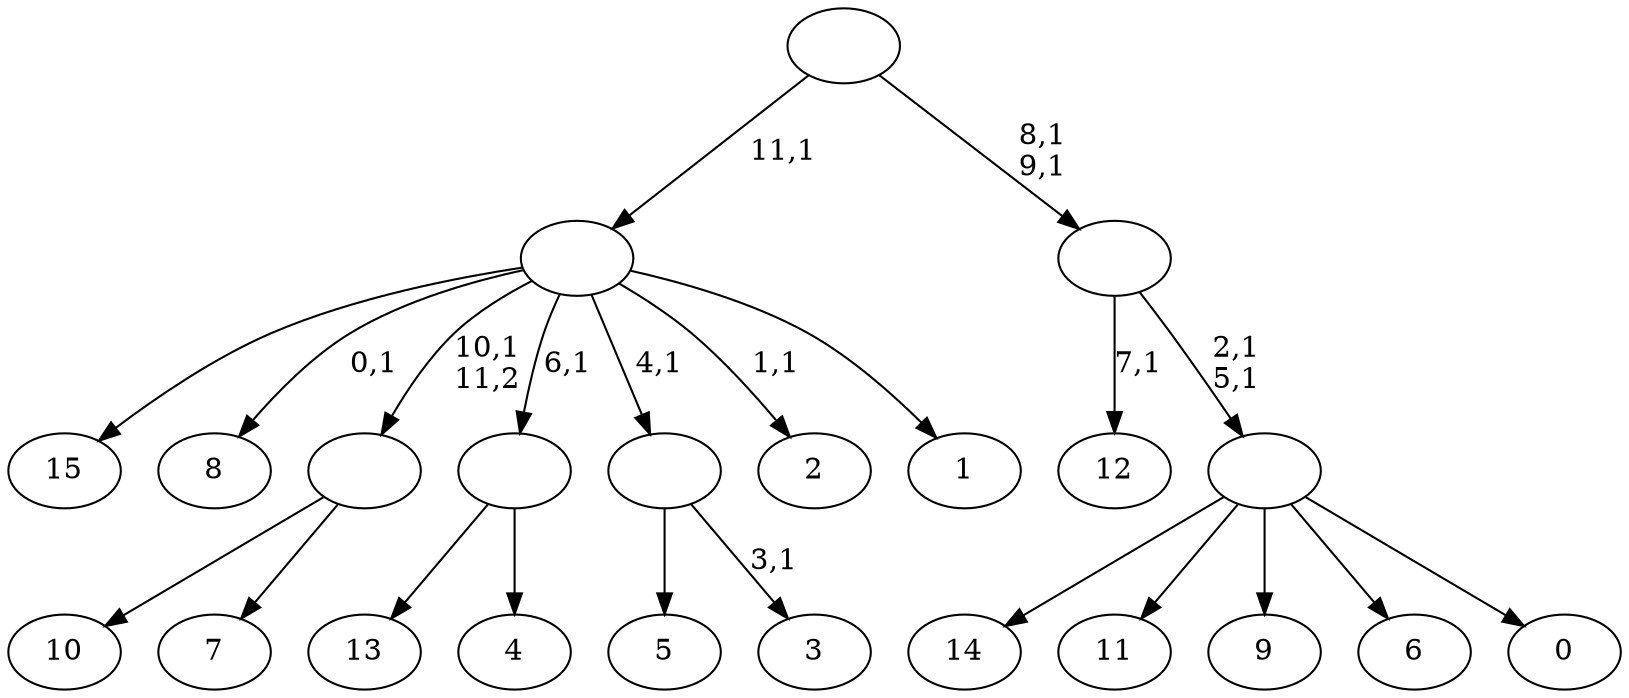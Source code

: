 digraph T {
	28 [label="15"]
	27 [label="14"]
	26 [label="13"]
	25 [label="12"]
	23 [label="11"]
	22 [label="10"]
	21 [label="9"]
	20 [label="8"]
	18 [label="7"]
	17 [label=""]
	16 [label="6"]
	15 [label="5"]
	14 [label="4"]
	13 [label=""]
	12 [label="3"]
	10 [label=""]
	9 [label="2"]
	7 [label="1"]
	6 [label=""]
	5 [label="0"]
	4 [label=""]
	2 [label=""]
	0 [label=""]
	17 -> 22 [label=""]
	17 -> 18 [label=""]
	13 -> 26 [label=""]
	13 -> 14 [label=""]
	10 -> 12 [label="3,1"]
	10 -> 15 [label=""]
	6 -> 9 [label="1,1"]
	6 -> 20 [label="0,1"]
	6 -> 28 [label=""]
	6 -> 17 [label="10,1\n11,2"]
	6 -> 13 [label="6,1"]
	6 -> 10 [label="4,1"]
	6 -> 7 [label=""]
	4 -> 27 [label=""]
	4 -> 23 [label=""]
	4 -> 21 [label=""]
	4 -> 16 [label=""]
	4 -> 5 [label=""]
	2 -> 4 [label="2,1\n5,1"]
	2 -> 25 [label="7,1"]
	0 -> 2 [label="8,1\n9,1"]
	0 -> 6 [label="11,1"]
}
